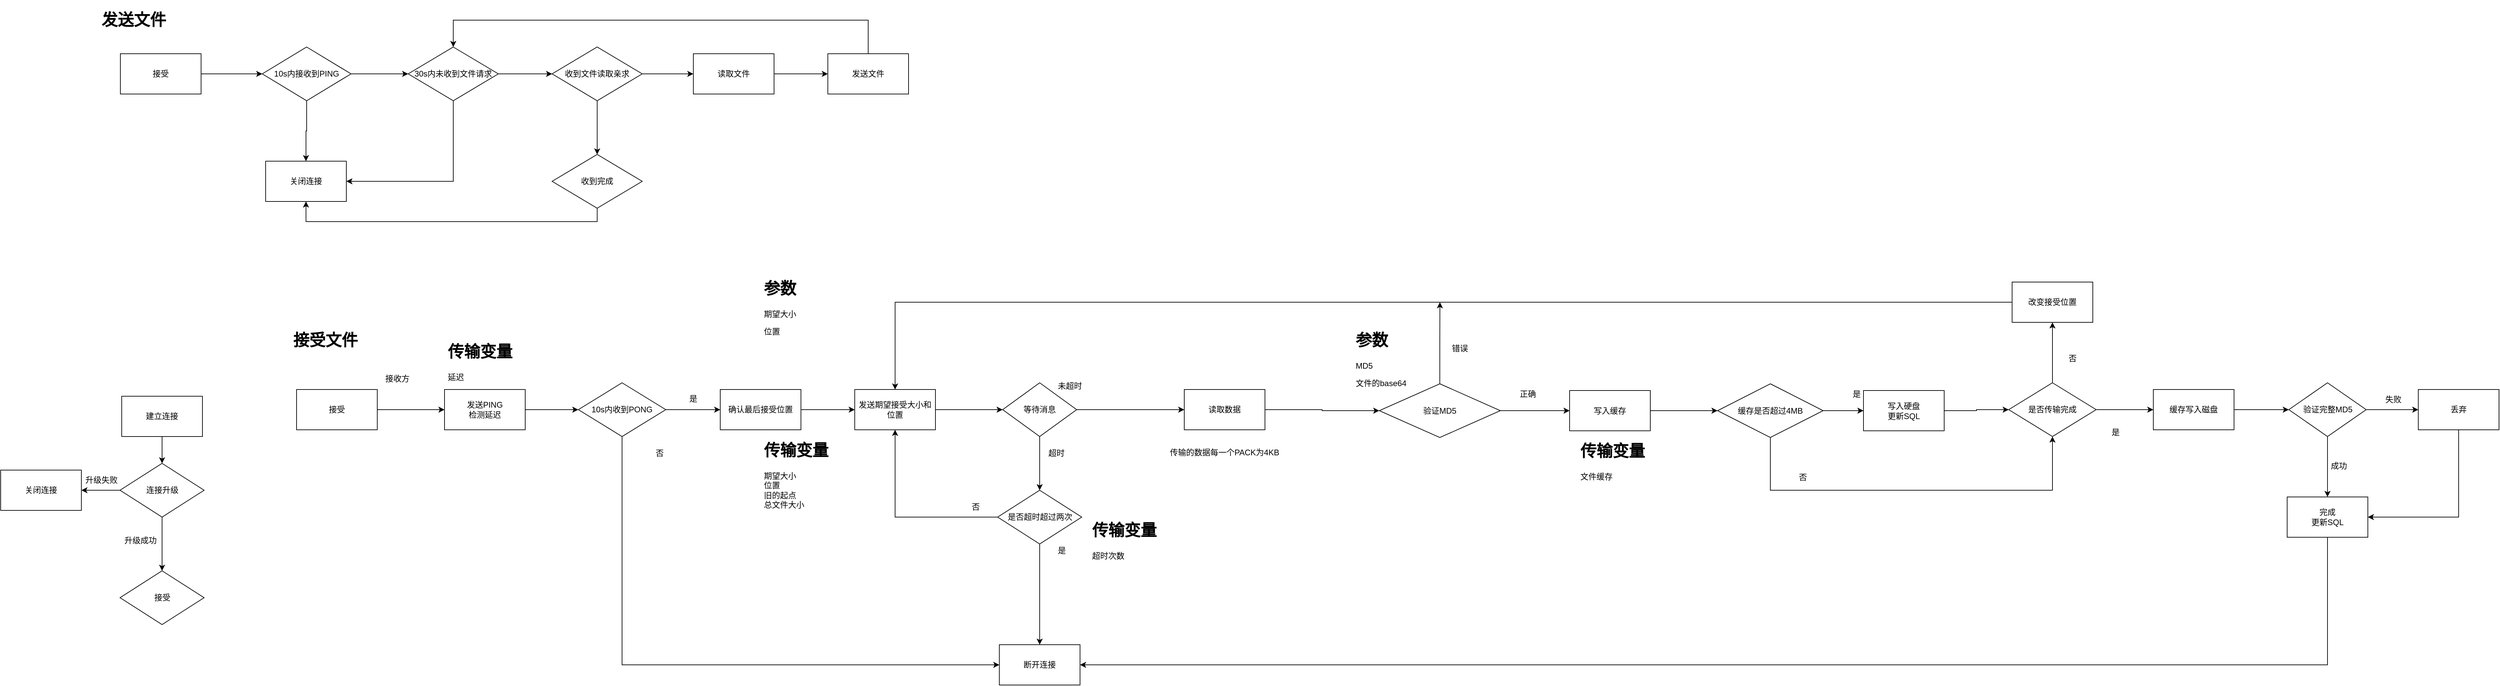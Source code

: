 <mxfile version="17.4.6" type="device"><diagram id="Acuu2TezRwKblQyzSh9M" name="第 1 页"><mxGraphModel dx="2397" dy="2367" grid="1" gridSize="10" guides="1" tooltips="1" connect="1" arrows="1" fold="1" page="1" pageScale="1" pageWidth="827" pageHeight="1169" math="0" shadow="0"><root><mxCell id="0"/><mxCell id="1" parent="0"/><mxCell id="lw9sA-Wbt1y0qqcQy_Vq-6" value="" style="edgeStyle=orthogonalEdgeStyle;rounded=0;orthogonalLoop=1;jettySize=auto;html=1;" parent="1" source="lw9sA-Wbt1y0qqcQy_Vq-1" target="lw9sA-Wbt1y0qqcQy_Vq-4" edge="1"><mxGeometry relative="1" as="geometry"/></mxCell><mxCell id="lw9sA-Wbt1y0qqcQy_Vq-1" value="&lt;font style=&quot;vertical-align: inherit&quot;&gt;&lt;font style=&quot;vertical-align: inherit&quot;&gt;建立连接&lt;br&gt;&lt;/font&gt;&lt;/font&gt;" style="rounded=0;whiteSpace=wrap;html=1;" parent="1" vertex="1"><mxGeometry x="-510" y="90" width="120" height="60" as="geometry"/></mxCell><mxCell id="lw9sA-Wbt1y0qqcQy_Vq-11" value="" style="edgeStyle=orthogonalEdgeStyle;rounded=0;orthogonalLoop=1;jettySize=auto;html=1;" parent="1" source="lw9sA-Wbt1y0qqcQy_Vq-4" target="lw9sA-Wbt1y0qqcQy_Vq-10" edge="1"><mxGeometry relative="1" as="geometry"/></mxCell><mxCell id="lw9sA-Wbt1y0qqcQy_Vq-14" value="" style="edgeStyle=orthogonalEdgeStyle;rounded=0;orthogonalLoop=1;jettySize=auto;html=1;" parent="1" source="lw9sA-Wbt1y0qqcQy_Vq-4" target="lw9sA-Wbt1y0qqcQy_Vq-13" edge="1"><mxGeometry relative="1" as="geometry"/></mxCell><mxCell id="lw9sA-Wbt1y0qqcQy_Vq-4" value="&lt;font style=&quot;vertical-align: inherit&quot;&gt;&lt;font style=&quot;vertical-align: inherit&quot;&gt;&lt;font style=&quot;vertical-align: inherit&quot;&gt;&lt;font style=&quot;vertical-align: inherit&quot;&gt;连接升级&lt;/font&gt;&lt;/font&gt;&lt;/font&gt;&lt;/font&gt;" style="rhombus;whiteSpace=wrap;html=1;" parent="1" vertex="1"><mxGeometry x="-512.5" y="190" width="125" height="80" as="geometry"/></mxCell><mxCell id="lw9sA-Wbt1y0qqcQy_Vq-10" value="&lt;font style=&quot;vertical-align: inherit&quot;&gt;&lt;font style=&quot;vertical-align: inherit&quot;&gt;关闭连接&lt;/font&gt;&lt;/font&gt;" style="whiteSpace=wrap;html=1;" parent="1" vertex="1"><mxGeometry x="-690" y="200" width="120" height="60" as="geometry"/></mxCell><mxCell id="lw9sA-Wbt1y0qqcQy_Vq-12" value="&lt;font style=&quot;vertical-align: inherit&quot;&gt;&lt;font style=&quot;vertical-align: inherit&quot;&gt;升级失败&lt;/font&gt;&lt;/font&gt;" style="text;html=1;strokeColor=none;fillColor=none;align=center;verticalAlign=middle;whiteSpace=wrap;rounded=0;" parent="1" vertex="1"><mxGeometry x="-570" y="200" width="60" height="30" as="geometry"/></mxCell><mxCell id="lw9sA-Wbt1y0qqcQy_Vq-13" value="&lt;font style=&quot;vertical-align: inherit&quot;&gt;&lt;font style=&quot;vertical-align: inherit&quot;&gt;&lt;font style=&quot;vertical-align: inherit&quot;&gt;&lt;font style=&quot;vertical-align: inherit&quot;&gt;&lt;font style=&quot;vertical-align: inherit&quot;&gt;&lt;font style=&quot;vertical-align: inherit&quot;&gt;接受&lt;/font&gt;&lt;/font&gt;&lt;/font&gt;&lt;/font&gt;&lt;/font&gt;&lt;/font&gt;" style="rhombus;whiteSpace=wrap;html=1;" parent="1" vertex="1"><mxGeometry x="-512.5" y="350" width="125" height="80" as="geometry"/></mxCell><mxCell id="lw9sA-Wbt1y0qqcQy_Vq-15" value="&lt;font style=&quot;vertical-align: inherit&quot;&gt;&lt;font style=&quot;vertical-align: inherit&quot;&gt;升级成功&lt;br&gt;&lt;/font&gt;&lt;/font&gt;" style="text;html=1;strokeColor=none;fillColor=none;align=center;verticalAlign=middle;whiteSpace=wrap;rounded=0;" parent="1" vertex="1"><mxGeometry x="-512" y="290" width="60" height="30" as="geometry"/></mxCell><mxCell id="aJ6UBQB9EFHz_-YO9bIN-26" value="" style="edgeStyle=orthogonalEdgeStyle;rounded=0;orthogonalLoop=1;jettySize=auto;html=1;" parent="1" source="VtsWQ9UdiqR3iaFdBewr-1" target="aJ6UBQB9EFHz_-YO9bIN-24" edge="1"><mxGeometry relative="1" as="geometry"/></mxCell><mxCell id="VtsWQ9UdiqR3iaFdBewr-1" value="接受" style="rounded=0;whiteSpace=wrap;html=1;" parent="1" vertex="1"><mxGeometry x="-250" y="80" width="120" height="60" as="geometry"/></mxCell><mxCell id="VtsWQ9UdiqR3iaFdBewr-2" value="接收方" style="text;html=1;strokeColor=none;fillColor=none;align=center;verticalAlign=middle;whiteSpace=wrap;rounded=0;" parent="1" vertex="1"><mxGeometry x="-130" y="49" width="60" height="30" as="geometry"/></mxCell><mxCell id="VtsWQ9UdiqR3iaFdBewr-6" value="" style="edgeStyle=orthogonalEdgeStyle;rounded=0;orthogonalLoop=1;jettySize=auto;html=1;" parent="1" source="VtsWQ9UdiqR3iaFdBewr-3" target="VtsWQ9UdiqR3iaFdBewr-5" edge="1"><mxGeometry relative="1" as="geometry"/></mxCell><mxCell id="VtsWQ9UdiqR3iaFdBewr-3" value="确认最后接受位置" style="rounded=0;whiteSpace=wrap;html=1;" parent="1" vertex="1"><mxGeometry x="380" y="80" width="120" height="60" as="geometry"/></mxCell><mxCell id="VtsWQ9UdiqR3iaFdBewr-10" value="" style="edgeStyle=orthogonalEdgeStyle;rounded=0;orthogonalLoop=1;jettySize=auto;html=1;" parent="1" source="VtsWQ9UdiqR3iaFdBewr-5" target="VtsWQ9UdiqR3iaFdBewr-9" edge="1"><mxGeometry relative="1" as="geometry"/></mxCell><mxCell id="VtsWQ9UdiqR3iaFdBewr-5" value="发送期望接受大小和位置" style="rounded=0;whiteSpace=wrap;html=1;" parent="1" vertex="1"><mxGeometry x="580" y="80" width="120" height="60" as="geometry"/></mxCell><mxCell id="VtsWQ9UdiqR3iaFdBewr-14" value="" style="edgeStyle=orthogonalEdgeStyle;rounded=0;orthogonalLoop=1;jettySize=auto;html=1;" parent="1" source="VtsWQ9UdiqR3iaFdBewr-9" target="VtsWQ9UdiqR3iaFdBewr-13" edge="1"><mxGeometry relative="1" as="geometry"/></mxCell><mxCell id="3rPFkH8xP70K6yj4-Eiw-18" value="" style="edgeStyle=orthogonalEdgeStyle;rounded=0;orthogonalLoop=1;jettySize=auto;html=1;" edge="1" parent="1" source="VtsWQ9UdiqR3iaFdBewr-9" target="3rPFkH8xP70K6yj4-Eiw-17"><mxGeometry relative="1" as="geometry"/></mxCell><mxCell id="VtsWQ9UdiqR3iaFdBewr-9" value="等待消息" style="rhombus;whiteSpace=wrap;html=1;rounded=0;" parent="1" vertex="1"><mxGeometry x="800" y="70" width="110" height="80" as="geometry"/></mxCell><mxCell id="VtsWQ9UdiqR3iaFdBewr-16" style="edgeStyle=orthogonalEdgeStyle;rounded=0;orthogonalLoop=1;jettySize=auto;html=1;exitX=0;exitY=0.5;exitDx=0;exitDy=0;" parent="1" source="VtsWQ9UdiqR3iaFdBewr-13" target="VtsWQ9UdiqR3iaFdBewr-5" edge="1"><mxGeometry relative="1" as="geometry"/></mxCell><mxCell id="VtsWQ9UdiqR3iaFdBewr-20" value="" style="edgeStyle=orthogonalEdgeStyle;rounded=0;orthogonalLoop=1;jettySize=auto;html=1;" parent="1" source="VtsWQ9UdiqR3iaFdBewr-13" target="VtsWQ9UdiqR3iaFdBewr-19" edge="1"><mxGeometry relative="1" as="geometry"/></mxCell><mxCell id="VtsWQ9UdiqR3iaFdBewr-13" value="是否超时超过两次" style="rhombus;whiteSpace=wrap;html=1;rounded=0;" parent="1" vertex="1"><mxGeometry x="792.5" y="230" width="125" height="80" as="geometry"/></mxCell><mxCell id="VtsWQ9UdiqR3iaFdBewr-17" value="否" style="text;html=1;strokeColor=none;fillColor=none;align=center;verticalAlign=middle;whiteSpace=wrap;rounded=0;" parent="1" vertex="1"><mxGeometry x="730" y="240" width="60" height="30" as="geometry"/></mxCell><mxCell id="VtsWQ9UdiqR3iaFdBewr-18" value="是" style="text;html=1;strokeColor=none;fillColor=none;align=center;verticalAlign=middle;whiteSpace=wrap;rounded=0;" parent="1" vertex="1"><mxGeometry x="857.5" y="305" width="60" height="30" as="geometry"/></mxCell><mxCell id="VtsWQ9UdiqR3iaFdBewr-19" value="断开连接" style="whiteSpace=wrap;html=1;rounded=0;" parent="1" vertex="1"><mxGeometry x="795" y="460" width="120" height="60" as="geometry"/></mxCell><mxCell id="VtsWQ9UdiqR3iaFdBewr-23" value="未超时" style="text;html=1;strokeColor=none;fillColor=none;align=center;verticalAlign=middle;whiteSpace=wrap;rounded=0;" parent="1" vertex="1"><mxGeometry x="870" y="60" width="60" height="30" as="geometry"/></mxCell><mxCell id="VtsWQ9UdiqR3iaFdBewr-25" value="超时" style="text;html=1;strokeColor=none;fillColor=none;align=center;verticalAlign=middle;whiteSpace=wrap;rounded=0;" parent="1" vertex="1"><mxGeometry x="850" y="160" width="60" height="30" as="geometry"/></mxCell><mxCell id="VtsWQ9UdiqR3iaFdBewr-60" value="" style="edgeStyle=orthogonalEdgeStyle;rounded=0;orthogonalLoop=1;jettySize=auto;html=1;" parent="1" source="VtsWQ9UdiqR3iaFdBewr-55" target="VtsWQ9UdiqR3iaFdBewr-59" edge="1"><mxGeometry relative="1" as="geometry"/></mxCell><mxCell id="aJ6UBQB9EFHz_-YO9bIN-45" style="edgeStyle=orthogonalEdgeStyle;rounded=0;orthogonalLoop=1;jettySize=auto;html=1;exitX=0.5;exitY=0;exitDx=0;exitDy=0;" parent="1" source="VtsWQ9UdiqR3iaFdBewr-55" edge="1"><mxGeometry relative="1" as="geometry"><mxPoint x="1450.154" y="-50" as="targetPoint"/></mxGeometry></mxCell><mxCell id="VtsWQ9UdiqR3iaFdBewr-55" value="验证MD5" style="rhombus;whiteSpace=wrap;html=1;rounded=0;" parent="1" vertex="1"><mxGeometry x="1360" y="71.5" width="180" height="80" as="geometry"/></mxCell><mxCell id="3rPFkH8xP70K6yj4-Eiw-2" value="" style="edgeStyle=orthogonalEdgeStyle;rounded=0;orthogonalLoop=1;jettySize=auto;html=1;" edge="1" parent="1" source="VtsWQ9UdiqR3iaFdBewr-59" target="3rPFkH8xP70K6yj4-Eiw-1"><mxGeometry relative="1" as="geometry"/></mxCell><mxCell id="VtsWQ9UdiqR3iaFdBewr-59" value="写入缓存" style="whiteSpace=wrap;html=1;rounded=0;" parent="1" vertex="1"><mxGeometry x="1643" y="81.5" width="120" height="60" as="geometry"/></mxCell><mxCell id="aJ6UBQB9EFHz_-YO9bIN-16" value="" style="edgeStyle=orthogonalEdgeStyle;rounded=0;orthogonalLoop=1;jettySize=auto;html=1;" parent="1" source="VtsWQ9UdiqR3iaFdBewr-61" target="aJ6UBQB9EFHz_-YO9bIN-15" edge="1"><mxGeometry relative="1" as="geometry"/></mxCell><mxCell id="3rPFkH8xP70K6yj4-Eiw-11" value="" style="edgeStyle=orthogonalEdgeStyle;rounded=0;orthogonalLoop=1;jettySize=auto;html=1;" edge="1" parent="1" source="VtsWQ9UdiqR3iaFdBewr-61" target="3rPFkH8xP70K6yj4-Eiw-10"><mxGeometry relative="1" as="geometry"/></mxCell><mxCell id="VtsWQ9UdiqR3iaFdBewr-61" value="是否传输完成" style="rhombus;whiteSpace=wrap;html=1;rounded=0;" parent="1" vertex="1"><mxGeometry x="2296" y="70" width="130" height="80" as="geometry"/></mxCell><mxCell id="VtsWQ9UdiqR3iaFdBewr-72" value="" style="edgeStyle=orthogonalEdgeStyle;rounded=0;orthogonalLoop=1;jettySize=auto;html=1;" parent="1" source="VtsWQ9UdiqR3iaFdBewr-63" target="VtsWQ9UdiqR3iaFdBewr-71" edge="1"><mxGeometry relative="1" as="geometry"/></mxCell><mxCell id="VtsWQ9UdiqR3iaFdBewr-74" value="" style="edgeStyle=orthogonalEdgeStyle;rounded=0;orthogonalLoop=1;jettySize=auto;html=1;" parent="1" source="VtsWQ9UdiqR3iaFdBewr-63" target="VtsWQ9UdiqR3iaFdBewr-73" edge="1"><mxGeometry relative="1" as="geometry"/></mxCell><mxCell id="VtsWQ9UdiqR3iaFdBewr-63" value="验证完整MD5" style="rhombus;whiteSpace=wrap;html=1;rounded=0;" parent="1" vertex="1"><mxGeometry x="2712.5" y="70" width="115" height="80" as="geometry"/></mxCell><mxCell id="VtsWQ9UdiqR3iaFdBewr-69" value="否" style="text;html=1;strokeColor=none;fillColor=none;align=center;verticalAlign=middle;whiteSpace=wrap;rounded=0;" parent="1" vertex="1"><mxGeometry x="2361" y="19" width="60" height="30" as="geometry"/></mxCell><mxCell id="VtsWQ9UdiqR3iaFdBewr-70" value="是" style="text;html=1;strokeColor=none;fillColor=none;align=center;verticalAlign=middle;whiteSpace=wrap;rounded=0;" parent="1" vertex="1"><mxGeometry x="2425" y="129" width="60" height="30" as="geometry"/></mxCell><mxCell id="aJ6UBQB9EFHz_-YO9bIN-37" style="edgeStyle=orthogonalEdgeStyle;rounded=0;orthogonalLoop=1;jettySize=auto;html=1;exitX=0.5;exitY=1;exitDx=0;exitDy=0;entryX=1;entryY=0.5;entryDx=0;entryDy=0;" parent="1" source="VtsWQ9UdiqR3iaFdBewr-71" target="VtsWQ9UdiqR3iaFdBewr-19" edge="1"><mxGeometry relative="1" as="geometry"/></mxCell><mxCell id="VtsWQ9UdiqR3iaFdBewr-71" value="完成&lt;br&gt;更新SQL" style="whiteSpace=wrap;html=1;rounded=0;" parent="1" vertex="1"><mxGeometry x="2710" y="240" width="120" height="60" as="geometry"/></mxCell><mxCell id="aJ6UBQB9EFHz_-YO9bIN-38" style="edgeStyle=orthogonalEdgeStyle;rounded=0;orthogonalLoop=1;jettySize=auto;html=1;exitX=0.5;exitY=1;exitDx=0;exitDy=0;entryX=1;entryY=0.5;entryDx=0;entryDy=0;" parent="1" source="VtsWQ9UdiqR3iaFdBewr-73" target="VtsWQ9UdiqR3iaFdBewr-71" edge="1"><mxGeometry relative="1" as="geometry"/></mxCell><mxCell id="VtsWQ9UdiqR3iaFdBewr-73" value="丢弃&lt;br&gt;" style="whiteSpace=wrap;html=1;rounded=0;" parent="1" vertex="1"><mxGeometry x="2905" y="80" width="120" height="60" as="geometry"/></mxCell><mxCell id="VtsWQ9UdiqR3iaFdBewr-75" value="成功" style="text;html=1;strokeColor=none;fillColor=none;align=center;verticalAlign=middle;whiteSpace=wrap;rounded=0;" parent="1" vertex="1"><mxGeometry x="2756.5" y="179" width="60" height="30" as="geometry"/></mxCell><mxCell id="VtsWQ9UdiqR3iaFdBewr-76" value="失败&lt;br&gt;" style="text;html=1;strokeColor=none;fillColor=none;align=center;verticalAlign=middle;whiteSpace=wrap;rounded=0;" parent="1" vertex="1"><mxGeometry x="2837.5" y="80" width="60" height="30" as="geometry"/></mxCell><mxCell id="sWwYQa8TTQjqEK0PviPS-5" value="错误" style="text;html=1;strokeColor=none;fillColor=none;align=center;verticalAlign=middle;whiteSpace=wrap;rounded=0;" parent="1" vertex="1"><mxGeometry x="1450" y="4" width="60" height="30" as="geometry"/></mxCell><mxCell id="sWwYQa8TTQjqEK0PviPS-6" value="正确" style="text;html=1;strokeColor=none;fillColor=none;align=center;verticalAlign=middle;whiteSpace=wrap;rounded=0;" parent="1" vertex="1"><mxGeometry x="1551" y="71.5" width="60" height="30" as="geometry"/></mxCell><mxCell id="aJ6UBQB9EFHz_-YO9bIN-17" style="edgeStyle=orthogonalEdgeStyle;rounded=0;orthogonalLoop=1;jettySize=auto;html=1;exitX=0;exitY=0.5;exitDx=0;exitDy=0;" parent="1" source="aJ6UBQB9EFHz_-YO9bIN-15" target="VtsWQ9UdiqR3iaFdBewr-5" edge="1"><mxGeometry relative="1" as="geometry"/></mxCell><mxCell id="aJ6UBQB9EFHz_-YO9bIN-15" value="改变接受位置" style="whiteSpace=wrap;html=1;rounded=0;" parent="1" vertex="1"><mxGeometry x="2301" y="-80" width="120" height="60" as="geometry"/></mxCell><mxCell id="aJ6UBQB9EFHz_-YO9bIN-18" value="&lt;h1&gt;参数&lt;/h1&gt;&lt;p&gt;期望大小&lt;/p&gt;&lt;p&gt;位置&lt;/p&gt;" style="text;html=1;strokeColor=none;fillColor=none;spacing=5;spacingTop=-20;whiteSpace=wrap;overflow=hidden;rounded=0;" parent="1" vertex="1"><mxGeometry x="440" y="-90" width="190" height="120" as="geometry"/></mxCell><mxCell id="aJ6UBQB9EFHz_-YO9bIN-19" value="&lt;h1&gt;参数&lt;/h1&gt;&lt;p&gt;MD5&lt;/p&gt;&lt;p&gt;文件的base64&lt;/p&gt;" style="text;html=1;strokeColor=none;fillColor=none;spacing=5;spacingTop=-20;whiteSpace=wrap;overflow=hidden;rounded=0;" parent="1" vertex="1"><mxGeometry x="1320" y="-13.5" width="120" height="89" as="geometry"/></mxCell><mxCell id="aJ6UBQB9EFHz_-YO9bIN-20" value="&lt;h1&gt;传输变量&lt;br&gt;&lt;/h1&gt;&lt;div&gt;超时次数&lt;/div&gt;" style="text;html=1;strokeColor=none;fillColor=none;spacing=5;spacingTop=-20;whiteSpace=wrap;overflow=hidden;rounded=0;" parent="1" vertex="1"><mxGeometry x="927.5" y="270" width="142.5" height="120" as="geometry"/></mxCell><mxCell id="aJ6UBQB9EFHz_-YO9bIN-23" value="&lt;h1&gt;传输变量&lt;/h1&gt;&lt;div&gt;期望大小&lt;/div&gt;&lt;div&gt;位置&lt;/div&gt;&lt;div&gt;旧的起点&lt;/div&gt;&lt;div&gt;总文件大小&lt;/div&gt;" style="text;html=1;strokeColor=none;fillColor=none;spacing=5;spacingTop=-20;whiteSpace=wrap;overflow=hidden;rounded=0;" parent="1" vertex="1"><mxGeometry x="440" y="151" width="190" height="120" as="geometry"/></mxCell><mxCell id="aJ6UBQB9EFHz_-YO9bIN-28" value="" style="edgeStyle=orthogonalEdgeStyle;rounded=0;orthogonalLoop=1;jettySize=auto;html=1;" parent="1" source="aJ6UBQB9EFHz_-YO9bIN-24" target="aJ6UBQB9EFHz_-YO9bIN-27" edge="1"><mxGeometry relative="1" as="geometry"/></mxCell><mxCell id="aJ6UBQB9EFHz_-YO9bIN-24" value="发送PING&lt;br&gt;检测延迟" style="rounded=0;whiteSpace=wrap;html=1;" parent="1" vertex="1"><mxGeometry x="-30" y="80" width="120" height="60" as="geometry"/></mxCell><mxCell id="aJ6UBQB9EFHz_-YO9bIN-29" value="" style="edgeStyle=orthogonalEdgeStyle;rounded=0;orthogonalLoop=1;jettySize=auto;html=1;" parent="1" source="aJ6UBQB9EFHz_-YO9bIN-27" target="VtsWQ9UdiqR3iaFdBewr-3" edge="1"><mxGeometry relative="1" as="geometry"/></mxCell><mxCell id="aJ6UBQB9EFHz_-YO9bIN-34" style="edgeStyle=orthogonalEdgeStyle;rounded=0;orthogonalLoop=1;jettySize=auto;html=1;exitX=0.5;exitY=1;exitDx=0;exitDy=0;entryX=0;entryY=0.5;entryDx=0;entryDy=0;" parent="1" source="aJ6UBQB9EFHz_-YO9bIN-27" target="VtsWQ9UdiqR3iaFdBewr-19" edge="1"><mxGeometry relative="1" as="geometry"/></mxCell><mxCell id="aJ6UBQB9EFHz_-YO9bIN-27" value="10s内收到PONG" style="rhombus;whiteSpace=wrap;html=1;rounded=0;" parent="1" vertex="1"><mxGeometry x="169" y="70" width="130" height="80" as="geometry"/></mxCell><mxCell id="aJ6UBQB9EFHz_-YO9bIN-33" value="&lt;h1&gt;传输变量&lt;/h1&gt;&lt;div&gt;延迟&lt;/div&gt;" style="text;html=1;strokeColor=none;fillColor=none;spacing=5;spacingTop=-20;whiteSpace=wrap;overflow=hidden;rounded=0;" parent="1" vertex="1"><mxGeometry x="-30" y="4" width="190" height="120" as="geometry"/></mxCell><mxCell id="aJ6UBQB9EFHz_-YO9bIN-35" value="是" style="text;html=1;strokeColor=none;fillColor=none;align=center;verticalAlign=middle;whiteSpace=wrap;rounded=0;" parent="1" vertex="1"><mxGeometry x="310" y="79" width="60" height="30" as="geometry"/></mxCell><mxCell id="aJ6UBQB9EFHz_-YO9bIN-36" value="否" style="text;html=1;strokeColor=none;fillColor=none;align=center;verticalAlign=middle;whiteSpace=wrap;rounded=0;" parent="1" vertex="1"><mxGeometry x="260" y="160" width="60" height="30" as="geometry"/></mxCell><mxCell id="LPkfnqc9PrYcvbVbT2Xt-2" value="&lt;h1&gt;接受文件&lt;/h1&gt;" style="text;html=1;strokeColor=none;fillColor=none;spacing=5;spacingTop=-20;whiteSpace=wrap;overflow=hidden;rounded=0;" parent="1" vertex="1"><mxGeometry x="-260" y="-13.5" width="190" height="120" as="geometry"/></mxCell><mxCell id="LPkfnqc9PrYcvbVbT2Xt-9" value="" style="edgeStyle=orthogonalEdgeStyle;rounded=0;orthogonalLoop=1;jettySize=auto;html=1;" parent="1" source="LPkfnqc9PrYcvbVbT2Xt-3" target="LPkfnqc9PrYcvbVbT2Xt-8" edge="1"><mxGeometry relative="1" as="geometry"/></mxCell><mxCell id="LPkfnqc9PrYcvbVbT2Xt-3" value="接受" style="rounded=0;whiteSpace=wrap;html=1;" parent="1" vertex="1"><mxGeometry x="-512" y="-420" width="120" height="60" as="geometry"/></mxCell><mxCell id="LPkfnqc9PrYcvbVbT2Xt-11" value="" style="edgeStyle=orthogonalEdgeStyle;rounded=0;orthogonalLoop=1;jettySize=auto;html=1;" parent="1" source="LPkfnqc9PrYcvbVbT2Xt-8" target="LPkfnqc9PrYcvbVbT2Xt-10" edge="1"><mxGeometry relative="1" as="geometry"/></mxCell><mxCell id="LPkfnqc9PrYcvbVbT2Xt-15" value="" style="edgeStyle=orthogonalEdgeStyle;rounded=0;orthogonalLoop=1;jettySize=auto;html=1;" parent="1" source="LPkfnqc9PrYcvbVbT2Xt-8" target="LPkfnqc9PrYcvbVbT2Xt-14" edge="1"><mxGeometry relative="1" as="geometry"/></mxCell><mxCell id="LPkfnqc9PrYcvbVbT2Xt-8" value="10s内接收到PING" style="rhombus;whiteSpace=wrap;html=1;rounded=0;" parent="1" vertex="1"><mxGeometry x="-301" y="-430" width="132" height="80" as="geometry"/></mxCell><mxCell id="LPkfnqc9PrYcvbVbT2Xt-10" value="关闭连接" style="whiteSpace=wrap;html=1;rounded=0;" parent="1" vertex="1"><mxGeometry x="-296" y="-260" width="120" height="60" as="geometry"/></mxCell><mxCell id="LPkfnqc9PrYcvbVbT2Xt-16" style="edgeStyle=orthogonalEdgeStyle;rounded=0;orthogonalLoop=1;jettySize=auto;html=1;exitX=0.5;exitY=1;exitDx=0;exitDy=0;entryX=1;entryY=0.5;entryDx=0;entryDy=0;" parent="1" source="LPkfnqc9PrYcvbVbT2Xt-14" target="LPkfnqc9PrYcvbVbT2Xt-10" edge="1"><mxGeometry relative="1" as="geometry"/></mxCell><mxCell id="LPkfnqc9PrYcvbVbT2Xt-22" value="" style="edgeStyle=orthogonalEdgeStyle;rounded=0;orthogonalLoop=1;jettySize=auto;html=1;" parent="1" source="LPkfnqc9PrYcvbVbT2Xt-14" target="LPkfnqc9PrYcvbVbT2Xt-21" edge="1"><mxGeometry relative="1" as="geometry"/></mxCell><mxCell id="LPkfnqc9PrYcvbVbT2Xt-14" value="30s内未收到文件请求" style="rhombus;whiteSpace=wrap;html=1;rounded=0;" parent="1" vertex="1"><mxGeometry x="-84" y="-430" width="134" height="80" as="geometry"/></mxCell><mxCell id="LPkfnqc9PrYcvbVbT2Xt-20" value="" style="edgeStyle=orthogonalEdgeStyle;rounded=0;orthogonalLoop=1;jettySize=auto;html=1;" parent="1" source="LPkfnqc9PrYcvbVbT2Xt-17" target="LPkfnqc9PrYcvbVbT2Xt-19" edge="1"><mxGeometry relative="1" as="geometry"/></mxCell><mxCell id="LPkfnqc9PrYcvbVbT2Xt-17" value="读取文件" style="whiteSpace=wrap;html=1;rounded=0;" parent="1" vertex="1"><mxGeometry x="340" y="-420" width="120" height="60" as="geometry"/></mxCell><mxCell id="LPkfnqc9PrYcvbVbT2Xt-32" style="edgeStyle=orthogonalEdgeStyle;rounded=0;orthogonalLoop=1;jettySize=auto;html=1;exitX=0.5;exitY=0;exitDx=0;exitDy=0;entryX=0.5;entryY=0;entryDx=0;entryDy=0;" parent="1" source="LPkfnqc9PrYcvbVbT2Xt-19" target="LPkfnqc9PrYcvbVbT2Xt-14" edge="1"><mxGeometry relative="1" as="geometry"><Array as="points"><mxPoint x="600" y="-470"/><mxPoint x="-17" y="-470"/></Array></mxGeometry></mxCell><mxCell id="LPkfnqc9PrYcvbVbT2Xt-19" value="发送文件" style="whiteSpace=wrap;html=1;rounded=0;" parent="1" vertex="1"><mxGeometry x="540" y="-420" width="120" height="60" as="geometry"/></mxCell><mxCell id="LPkfnqc9PrYcvbVbT2Xt-23" value="" style="edgeStyle=orthogonalEdgeStyle;rounded=0;orthogonalLoop=1;jettySize=auto;html=1;" parent="1" source="LPkfnqc9PrYcvbVbT2Xt-21" target="LPkfnqc9PrYcvbVbT2Xt-17" edge="1"><mxGeometry relative="1" as="geometry"/></mxCell><mxCell id="LPkfnqc9PrYcvbVbT2Xt-25" value="" style="edgeStyle=orthogonalEdgeStyle;rounded=0;orthogonalLoop=1;jettySize=auto;html=1;" parent="1" source="LPkfnqc9PrYcvbVbT2Xt-21" target="LPkfnqc9PrYcvbVbT2Xt-24" edge="1"><mxGeometry relative="1" as="geometry"/></mxCell><mxCell id="LPkfnqc9PrYcvbVbT2Xt-21" value="收到文件读取亲求" style="rhombus;whiteSpace=wrap;html=1;rounded=0;" parent="1" vertex="1"><mxGeometry x="130" y="-430" width="134" height="80" as="geometry"/></mxCell><mxCell id="LPkfnqc9PrYcvbVbT2Xt-26" style="edgeStyle=orthogonalEdgeStyle;rounded=0;orthogonalLoop=1;jettySize=auto;html=1;exitX=0.5;exitY=1;exitDx=0;exitDy=0;entryX=0.5;entryY=1;entryDx=0;entryDy=0;" parent="1" source="LPkfnqc9PrYcvbVbT2Xt-24" target="LPkfnqc9PrYcvbVbT2Xt-10" edge="1"><mxGeometry relative="1" as="geometry"/></mxCell><mxCell id="LPkfnqc9PrYcvbVbT2Xt-24" value="收到完成" style="rhombus;whiteSpace=wrap;html=1;rounded=0;" parent="1" vertex="1"><mxGeometry x="130" y="-270" width="134" height="80" as="geometry"/></mxCell><mxCell id="LPkfnqc9PrYcvbVbT2Xt-33" value="&lt;h1&gt;发送文件&lt;/h1&gt;" style="text;html=1;strokeColor=none;fillColor=none;spacing=5;spacingTop=-20;whiteSpace=wrap;overflow=hidden;rounded=0;" parent="1" vertex="1"><mxGeometry x="-545" y="-490" width="190" height="120" as="geometry"/></mxCell><mxCell id="3rPFkH8xP70K6yj4-Eiw-4" value="" style="edgeStyle=orthogonalEdgeStyle;rounded=0;orthogonalLoop=1;jettySize=auto;html=1;" edge="1" parent="1" source="3rPFkH8xP70K6yj4-Eiw-1" target="3rPFkH8xP70K6yj4-Eiw-3"><mxGeometry relative="1" as="geometry"/></mxCell><mxCell id="3rPFkH8xP70K6yj4-Eiw-6" style="edgeStyle=orthogonalEdgeStyle;rounded=0;orthogonalLoop=1;jettySize=auto;html=1;exitX=0.5;exitY=1;exitDx=0;exitDy=0;entryX=0.5;entryY=1;entryDx=0;entryDy=0;" edge="1" parent="1" source="3rPFkH8xP70K6yj4-Eiw-1" target="VtsWQ9UdiqR3iaFdBewr-61"><mxGeometry relative="1" as="geometry"><Array as="points"><mxPoint x="1942" y="230"/><mxPoint x="2361" y="230"/></Array></mxGeometry></mxCell><mxCell id="3rPFkH8xP70K6yj4-Eiw-1" value="缓存是否超过4MB" style="rhombus;whiteSpace=wrap;html=1;rounded=0;" vertex="1" parent="1"><mxGeometry x="1863" y="71.5" width="157" height="80" as="geometry"/></mxCell><mxCell id="3rPFkH8xP70K6yj4-Eiw-5" value="" style="edgeStyle=orthogonalEdgeStyle;rounded=0;orthogonalLoop=1;jettySize=auto;html=1;" edge="1" parent="1" source="3rPFkH8xP70K6yj4-Eiw-3" target="VtsWQ9UdiqR3iaFdBewr-61"><mxGeometry relative="1" as="geometry"/></mxCell><mxCell id="3rPFkH8xP70K6yj4-Eiw-3" value="写入硬盘&lt;br&gt;更新SQL" style="whiteSpace=wrap;html=1;rounded=0;" vertex="1" parent="1"><mxGeometry x="2080" y="81.5" width="120" height="60" as="geometry"/></mxCell><mxCell id="3rPFkH8xP70K6yj4-Eiw-7" value="是" style="text;html=1;strokeColor=none;fillColor=none;align=center;verticalAlign=middle;whiteSpace=wrap;rounded=0;" vertex="1" parent="1"><mxGeometry x="2040" y="72" width="60" height="30" as="geometry"/></mxCell><mxCell id="3rPFkH8xP70K6yj4-Eiw-8" value="否" style="text;html=1;strokeColor=none;fillColor=none;align=center;verticalAlign=middle;whiteSpace=wrap;rounded=0;" vertex="1" parent="1"><mxGeometry x="1960" y="196" width="60" height="30" as="geometry"/></mxCell><mxCell id="3rPFkH8xP70K6yj4-Eiw-12" value="" style="edgeStyle=orthogonalEdgeStyle;rounded=0;orthogonalLoop=1;jettySize=auto;html=1;" edge="1" parent="1" source="3rPFkH8xP70K6yj4-Eiw-10" target="VtsWQ9UdiqR3iaFdBewr-63"><mxGeometry relative="1" as="geometry"/></mxCell><mxCell id="3rPFkH8xP70K6yj4-Eiw-10" value="缓存写入磁盘" style="whiteSpace=wrap;html=1;rounded=0;" vertex="1" parent="1"><mxGeometry x="2511" y="80" width="120" height="60" as="geometry"/></mxCell><mxCell id="3rPFkH8xP70K6yj4-Eiw-15" value="&lt;h1&gt;传输变量&lt;/h1&gt;&lt;p&gt;文件缓存&lt;/p&gt;&lt;p&gt;&lt;br&gt;&lt;/p&gt;" style="text;html=1;strokeColor=none;fillColor=none;spacing=5;spacingTop=-20;whiteSpace=wrap;overflow=hidden;rounded=0;" vertex="1" parent="1"><mxGeometry x="1654" y="151.5" width="120" height="159" as="geometry"/></mxCell><mxCell id="3rPFkH8xP70K6yj4-Eiw-19" style="edgeStyle=orthogonalEdgeStyle;rounded=0;orthogonalLoop=1;jettySize=auto;html=1;exitX=1;exitY=0.5;exitDx=0;exitDy=0;entryX=0;entryY=0.5;entryDx=0;entryDy=0;" edge="1" parent="1" source="3rPFkH8xP70K6yj4-Eiw-17" target="VtsWQ9UdiqR3iaFdBewr-55"><mxGeometry relative="1" as="geometry"/></mxCell><mxCell id="3rPFkH8xP70K6yj4-Eiw-17" value="读取数据" style="whiteSpace=wrap;html=1;rounded=0;" vertex="1" parent="1"><mxGeometry x="1070" y="80" width="120" height="60" as="geometry"/></mxCell><mxCell id="3rPFkH8xP70K6yj4-Eiw-20" value="传输的数据每一个PACK为4KB" style="text;html=1;strokeColor=none;fillColor=none;align=center;verticalAlign=middle;whiteSpace=wrap;rounded=0;" vertex="1" parent="1"><mxGeometry x="1020" y="139" width="220" height="70" as="geometry"/></mxCell></root></mxGraphModel></diagram></mxfile>